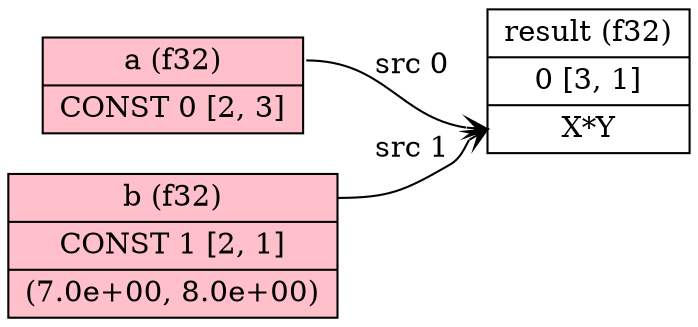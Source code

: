 digraph G {
  newrank = true;
  rankdir = LR;
  "0x7d11a53ff340" [ style = filled; fillcolor = white; shape = record; label="result (f32)|0 [3, 1] | <x>X*Y"; ]
  "0x7d11a53ff030" [ style = filled; fillcolor = pink; shape = record; label="<x>a (f32)|CONST 0 [2, 3]"; ]
  "0x7d11a53ff1c0" [ style = filled; fillcolor = pink; shape = record; label="<x>b (f32)|CONST 1 [2, 1] | (7.0e+00, 8.0e+00)"; ]
  "0x7d11a53ff030":x -> "0x7d11a53ff340":x [ arrowhead = vee; style = solid; label = "src 0"; ]
  "0x7d11a53ff1c0":x -> "0x7d11a53ff340":x [ arrowhead = vee; style = solid; label = "src 1"; ]
}
